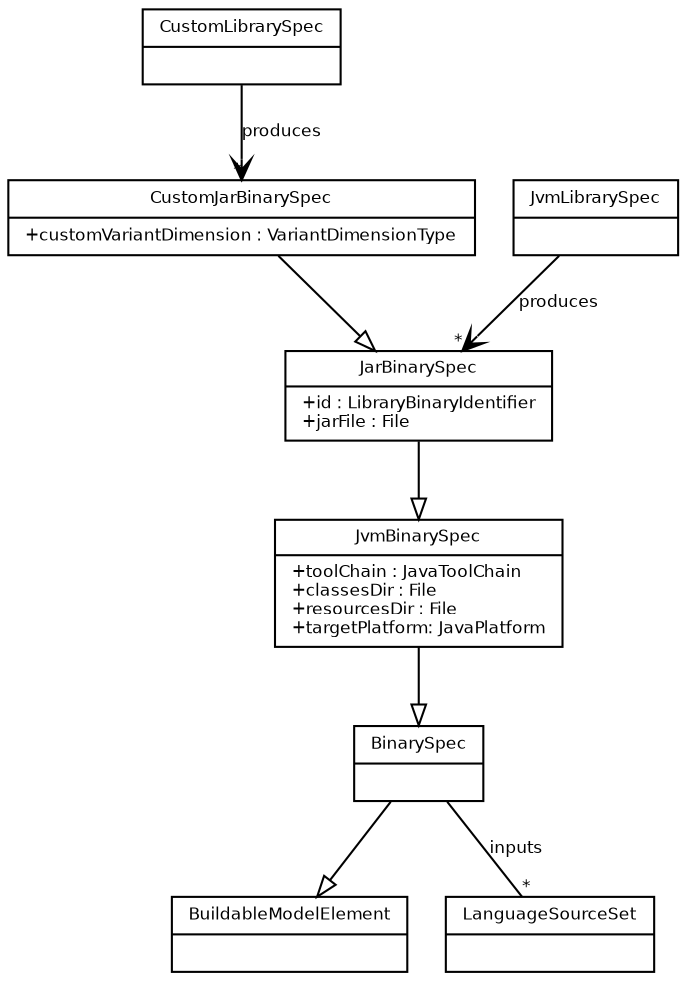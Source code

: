 digraph G {
    fontname = "Bitstream Vera Sans"
    fontsize = 8

    node [
        fontname = "Bitstream Vera Sans"
        fontsize = 8
        shape = "record"
    ]

    edge [
        fontname = "Bitstream Vera Sans"
        fontsize = 8
    ]

    BuildableModelElement [
        label = "{BuildableModelElement|\l}"
    ]

    LanguageSourceSet [
        label = "{LanguageSourceSet|\l}"
    ]

    BinarySpec [
        label = "{BinarySpec|\l}"
    ]

    JvmBinarySpec [
        label = "{JvmBinarySpec|+toolChain : JavaToolChain\l+classesDir : File\l+resourcesDir : File\l+targetPlatform: JavaPlatform}"
    ]

    JarBinarySpec [
        label = "{JarBinarySpec|+id :  LibraryBinaryIdentifier\l+jarFile : File \l}"
    ]

    CustomJarBinarySpec [
        label = "{CustomJarBinarySpec|+customVariantDimension :  VariantDimensionType\l}"
    ]

    JvmLibrarySpec [
       label = "{JvmLibrarySpec|\l}"
    ]

    CustomLibrarySpec [
       label = "{CustomLibrarySpec|\l}"
    ]

    edge [
       arrowhead = "empty"
    ]

    BinarySpec -> BuildableModelElement
    JvmBinarySpec -> BinarySpec
    JarBinarySpec -> JvmBinarySpec
    CustomJarBinarySpec -> JarBinarySpec

    edge [
        arrowhead = "none"

        headlabel = "*"
        label = "inputs"
        taillabel = ""
    ]

    BinarySpec -> LanguageSourceSet

    edge [
        arrowhead = "open"
        headlabel = "*"
        label = "produces"
        taillabel = ""
    ]

    JvmLibrarySpec -> JarBinarySpec
    CustomLibrarySpec -> CustomJarBinarySpec
}
